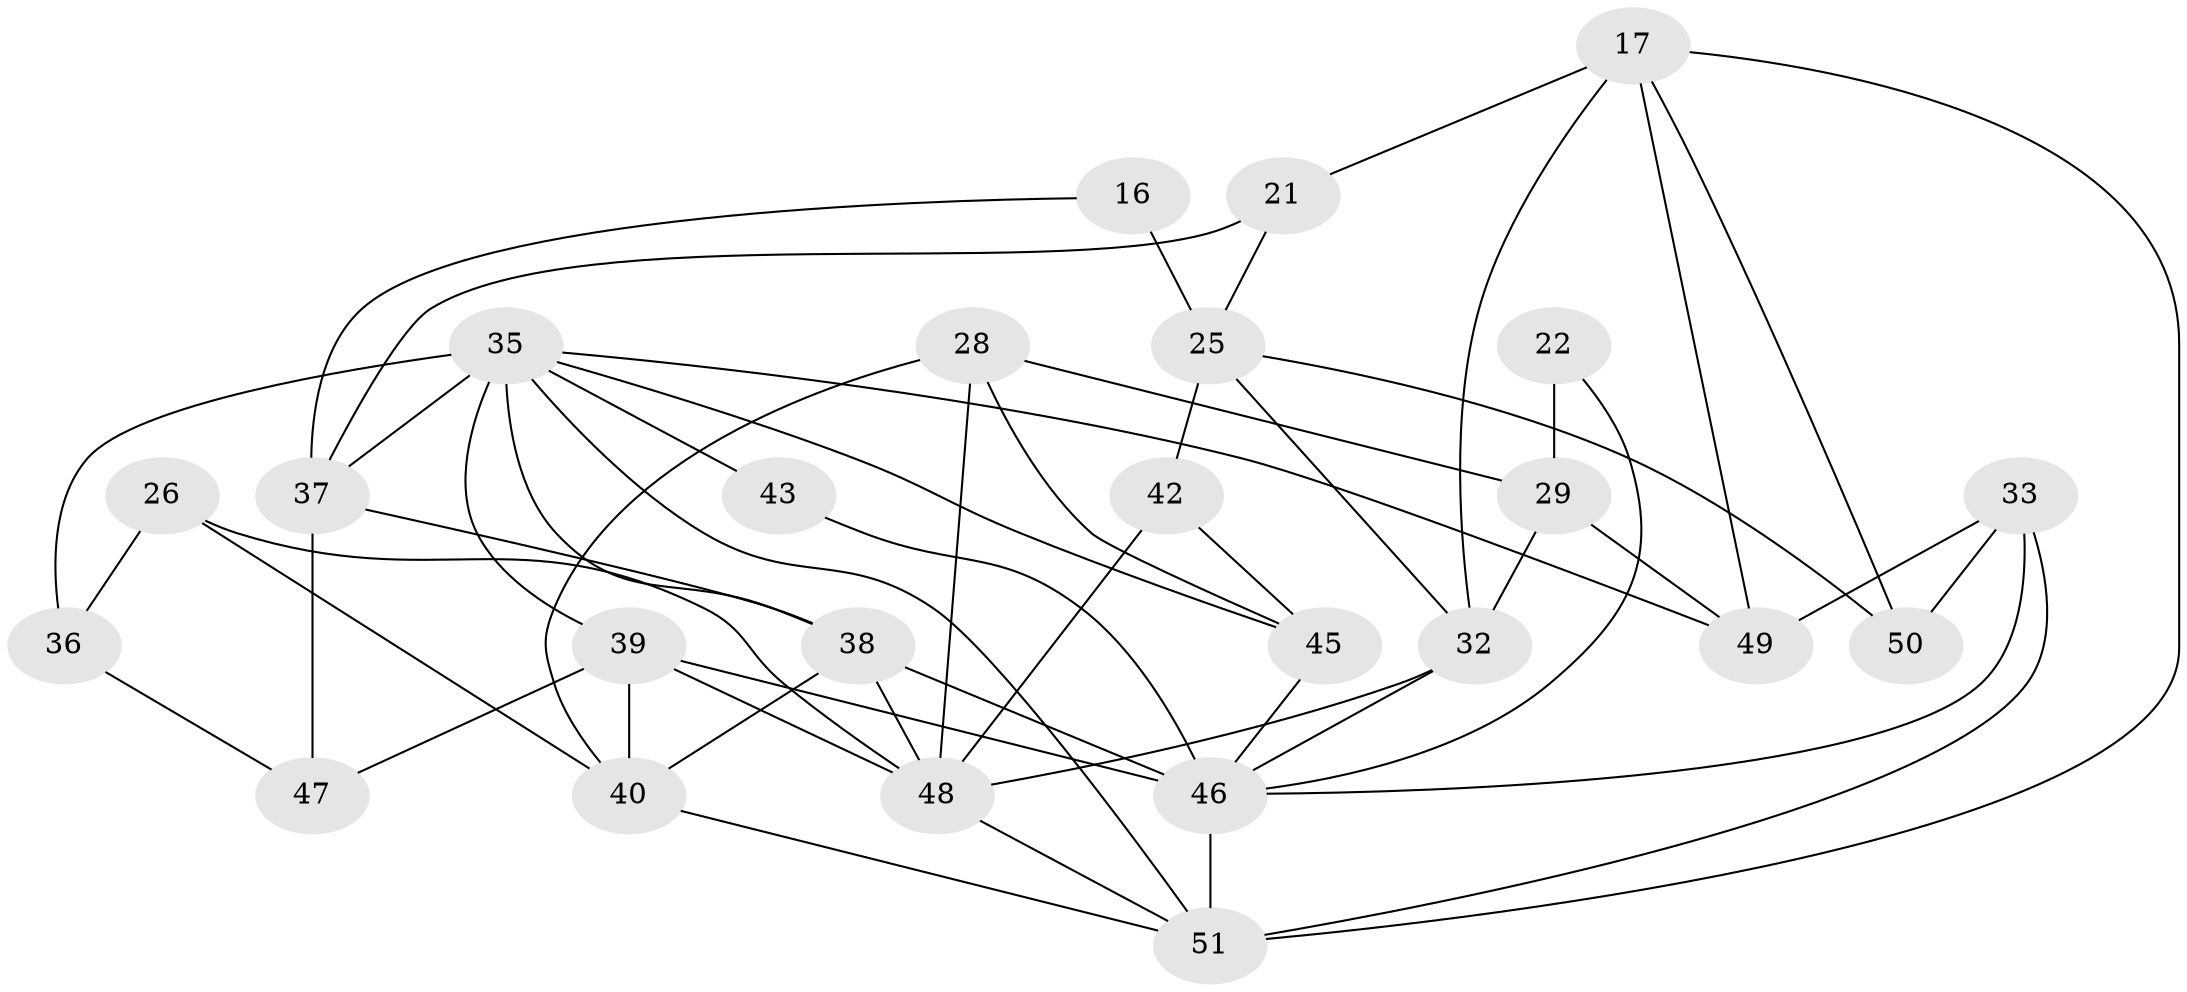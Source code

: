 // original degree distribution, {3: 0.35294117647058826, 2: 0.09803921568627451, 4: 0.21568627450980393, 5: 0.19607843137254902, 6: 0.0784313725490196, 8: 0.0196078431372549, 7: 0.0392156862745098}
// Generated by graph-tools (version 1.1) at 2025/49/03/09/25 04:49:24]
// undirected, 25 vertices, 54 edges
graph export_dot {
graph [start="1"]
  node [color=gray90,style=filled];
  16 [super="+14"];
  17;
  21;
  22 [super="+6"];
  25;
  26;
  28;
  29;
  32 [super="+8"];
  33 [super="+10"];
  35 [super="+7+31"];
  36;
  37;
  38 [super="+34"];
  39 [super="+4+27"];
  40 [super="+1+30"];
  42 [super="+3"];
  43;
  45 [super="+41"];
  46 [super="+11+20+23"];
  47 [super="+5"];
  48 [super="+24"];
  49 [super="+12"];
  50 [super="+44"];
  51 [super="+9"];
  16 -- 25 [weight=2];
  16 -- 37;
  17 -- 49;
  17 -- 32 [weight=2];
  17 -- 21;
  17 -- 50;
  17 -- 51;
  21 -- 37;
  21 -- 25;
  22 -- 29 [weight=2];
  22 -- 46;
  25 -- 42;
  25 -- 32;
  25 -- 50;
  26 -- 36;
  26 -- 48;
  26 -- 40;
  28 -- 40 [weight=3];
  28 -- 29;
  28 -- 48 [weight=2];
  28 -- 45;
  29 -- 49;
  29 -- 32;
  32 -- 48;
  32 -- 46;
  33 -- 50 [weight=2];
  33 -- 49 [weight=2];
  33 -- 51;
  33 -- 46;
  35 -- 39 [weight=3];
  35 -- 45;
  35 -- 36 [weight=2];
  35 -- 43 [weight=2];
  35 -- 38;
  35 -- 49 [weight=2];
  35 -- 37 [weight=2];
  35 -- 51;
  36 -- 47;
  37 -- 38;
  37 -- 47;
  38 -- 46;
  38 -- 40 [weight=3];
  38 -- 48;
  39 -- 48 [weight=2];
  39 -- 40;
  39 -- 47;
  39 -- 46 [weight=2];
  40 -- 51;
  42 -- 48 [weight=2];
  42 -- 45 [weight=2];
  43 -- 46;
  45 -- 46;
  46 -- 51 [weight=2];
  48 -- 51;
}
